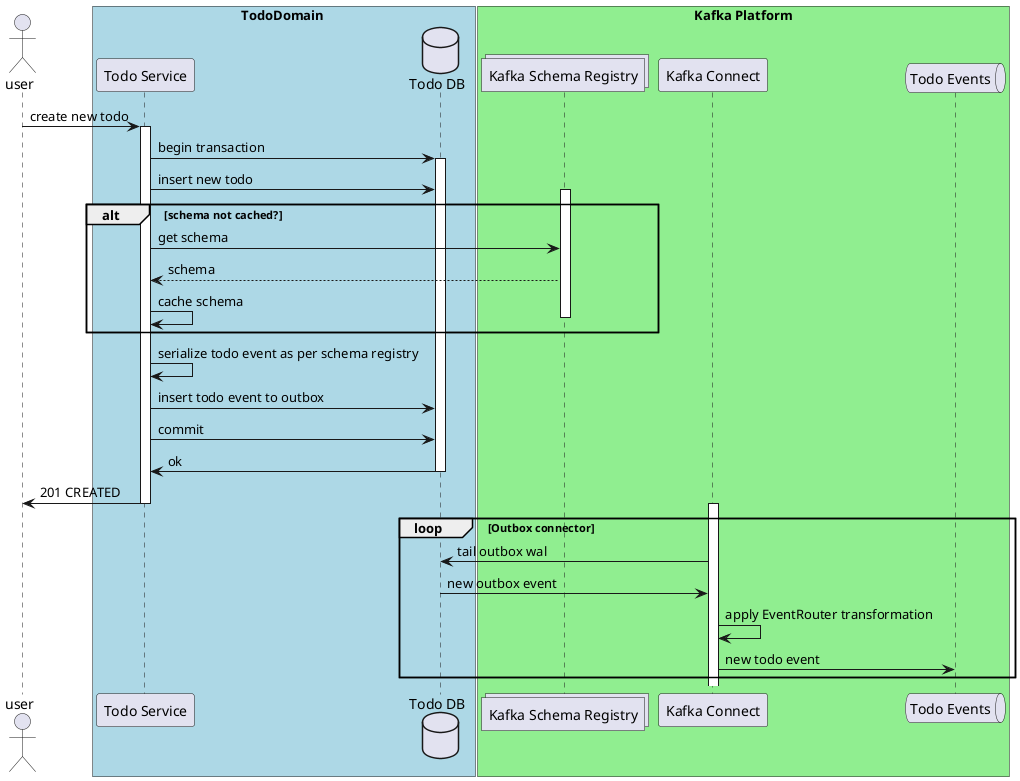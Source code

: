 @startuml

Actor user

box TodoDomain #LightBlue
participant "Todo Service"  as todo
database "Todo DB" as tdb
end box

box "Kafka Platform"#LightGreen
collections "Kafka Schema Registry" as ksc
participant "Kafka Connect" as kc

queue "Todo Events" as te

end box


user -> todo : create new todo
activate todo
todo -> tdb : begin transaction
activate tdb
todo -> tdb : insert new todo
alt schema not cached?
    activate ksc
    todo -> ksc : get schema
    ksc --> todo : schema
    todo -> todo : cache schema
    deactivate ksc
end
todo -> todo : serialize todo event as per schema registry
todo -> tdb : insert todo event to outbox
todo -> tdb : commit
tdb -> todo : ok
deactivate tdb
todo -> user : 201 CREATED
deactivate todo

activate kc
loop Outbox connector
    kc -> tdb : tail outbox wal
    tdb -> kc : new outbox event
    kc -> kc : apply EventRouter transformation
    kc -> te : new todo event

    end loop

    @enduml